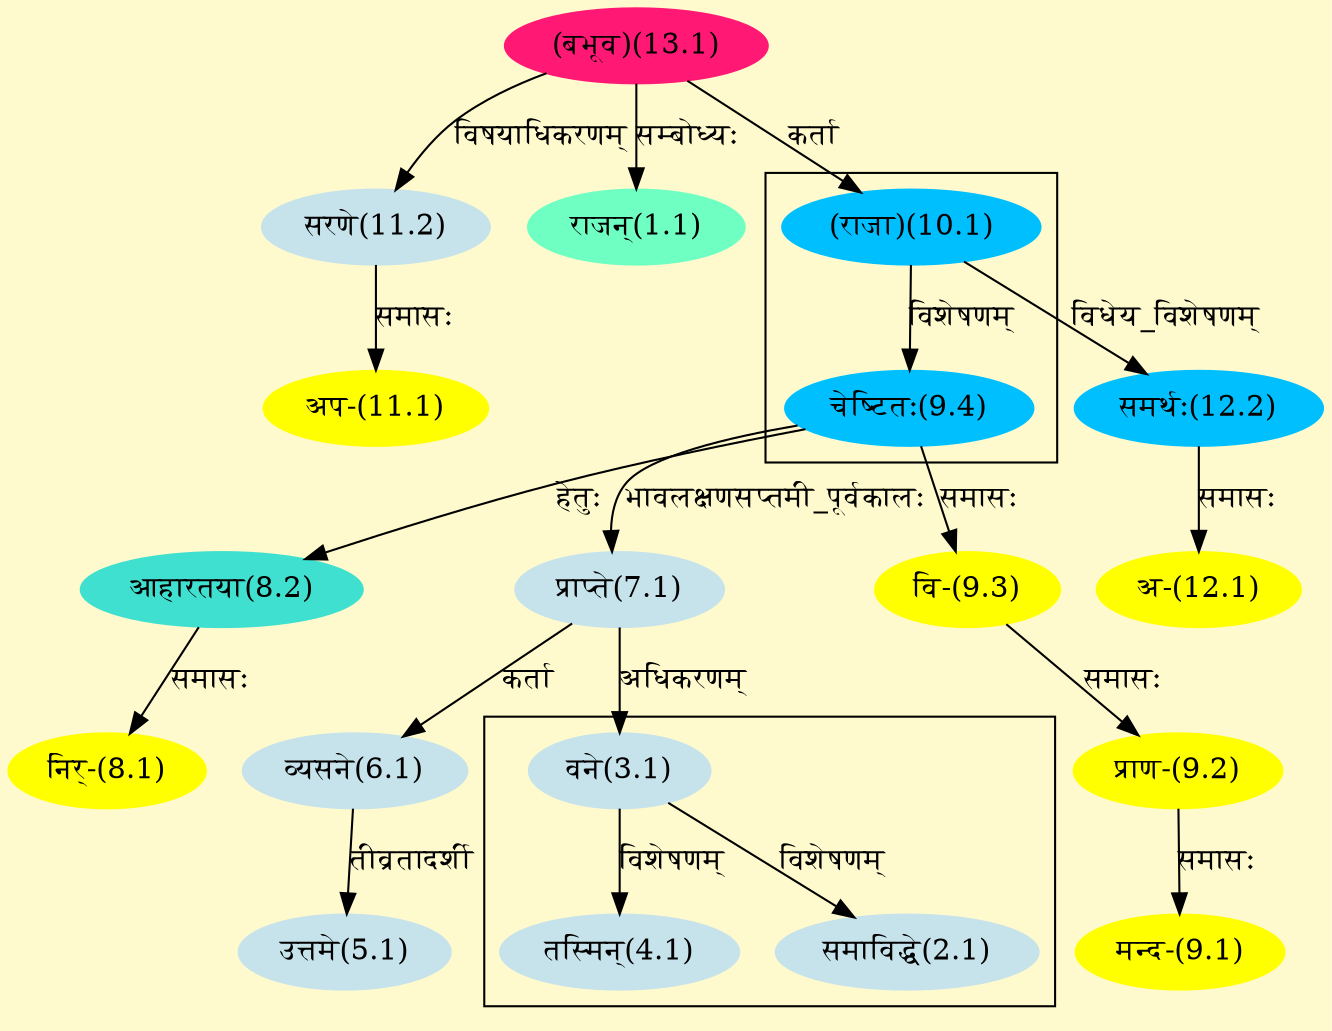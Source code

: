 digraph G{
rankdir=BT;
 compound=true;
 bgcolor="lemonchiffon1";

subgraph cluster_1{
Node2_1 [style=filled, color="#C6E2EB" label = "समाविद्धे(2.1)"]
Node3_1 [style=filled, color="#C6E2EB" label = "वने(3.1)"]
Node4_1 [style=filled, color="#C6E2EB" label = "तस्मिन्(4.1)"]

}

subgraph cluster_2{
Node9_4 [style=filled, color="#00BFFF" label = "चेष्टितः(9.4)"]
Node10_1 [style=filled, color="#00BFFF" label = "(राजा)(10.1)"]

}
Node1_1 [style=filled, color="#6FFFC3" label = "राजन्(1.1)"]
Node13_1 [style=filled, color="#FF1975" label = "(बभूव)(13.1)"]
Node3_1 [style=filled, color="#C6E2EB" label = "वने(3.1)"]
Node7_1 [style=filled, color="#C6E2EB" label = "प्राप्ते(7.1)"]
Node5_1 [style=filled, color="#C6E2EB" label = "उत्तमे(5.1)"]
Node6_1 [style=filled, color="#C6E2EB" label = "व्यसने(6.1)"]
Node9_4 [style=filled, color="#00BFFF" label = "चेष्टितः(9.4)"]
Node8_1 [style=filled, color="#FFFF00" label = "निर्-(8.1)"]
Node8_2 [style=filled, color="#40E0D0" label = "आहारतया(8.2)"]
Node9_1 [style=filled, color="#FFFF00" label = "मन्द-(9.1)"]
Node9_2 [style=filled, color="#FFFF00" label = "प्राण-(9.2)"]
Node9_3 [style=filled, color="#FFFF00" label = "वि-(9.3)"]
Node10_1 [style=filled, color="#00BFFF" label = "(राजा)(10.1)"]
Node11_1 [style=filled, color="#FFFF00" label = "अप-(11.1)"]
Node11_2 [style=filled, color="#C6E2EB" label = "सरणे(11.2)"]
Node12_1 [style=filled, color="#FFFF00" label = "अ-(12.1)"]
Node12_2 [style=filled, color="#00BFFF" label = "समर्थः(12.2)"]
/* Start of Relations section */

Node1_1 -> Node13_1 [  label="सम्बोध्यः"  dir="back" ]
Node2_1 -> Node3_1 [  label="विशेषणम्"  dir="back" ]
Node3_1 -> Node7_1 [  label="अधिकरणम्"  dir="back" ]
Node4_1 -> Node3_1 [  label="विशेषणम्"  dir="back" ]
Node5_1 -> Node6_1 [  label="तीव्रतादर्शी"  dir="back" ]
Node6_1 -> Node7_1 [  label="कर्ता"  dir="back" ]
Node7_1 -> Node9_4 [  label="भावलक्षणसप्तमी_पूर्वकालः"  dir="back" ]
Node8_1 -> Node8_2 [  label="समासः"  dir="back" ]
Node8_2 -> Node9_4 [  label="हेतुः"  dir="back" ]
Node9_1 -> Node9_2 [  label="समासः"  dir="back" ]
Node9_2 -> Node9_3 [  label="समासः"  dir="back" ]
Node9_3 -> Node9_4 [  label="समासः"  dir="back" ]
Node9_4 -> Node10_1 [  label="विशेषणम्"  dir="back" ]
Node10_1 -> Node13_1 [  label="कर्ता"  dir="back" ]
Node11_1 -> Node11_2 [  label="समासः"  dir="back" ]
Node11_2 -> Node13_1 [  label="विषयाधिकरणम्"  dir="back" ]
Node12_1 -> Node12_2 [  label="समासः"  dir="back" ]
Node12_2 -> Node10_1 [  label="विधेय_विशेषणम्"  dir="back" ]
}
